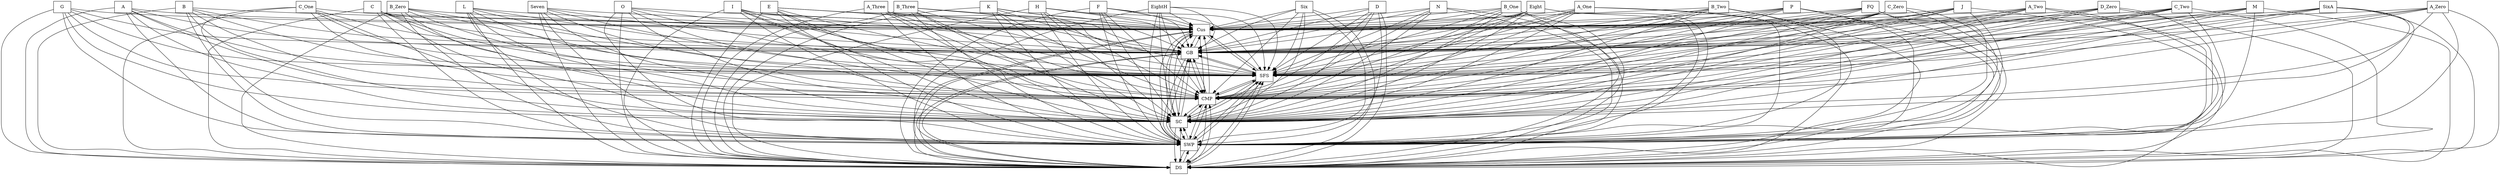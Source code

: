 digraph{
graph [rankdir=TB];
node [shape=box];
edge [arrowhead=normal];
0[label="D",]
1[label="E",]
2[label="F",]
3[label="B_One",]
4[label="G",]
5[label="A",]
6[label="Cus",]
7[label="B",]
8[label="GB",]
9[label="C_One",]
10[label="C",]
11[label="L",]
12[label="M",]
13[label="Seven",]
14[label="N",]
15[label="O",]
16[label="H",]
17[label="I",]
18[label="Eight",]
19[label="J",]
20[label="K",]
21[label="EightH",]
22[label="Six",]
23[label="B_Two",]
24[label="P",]
25[label="FQ",]
26[label="DS",]
27[label="SWP",]
28[label="A_Two",]
29[label="D_Zero",]
30[label="C_Two",]
31[label="SC",]
32[label="A_One",]
33[label="A_Three",]
34[label="B_Three",]
35[label="B_Zero",]
36[label="CMP",]
37[label="SFS",]
38[label="SixA",]
39[label="A_Zero",]
40[label="C_Zero",]
0->6[label="",]
0->8[label="",]
0->26[label="",]
0->27[label="",]
0->31[label="",]
0->36[label="",]
0->37[label="",]
1->6[label="",]
1->8[label="",]
1->26[label="",]
1->27[label="",]
1->31[label="",]
1->36[label="",]
1->37[label="",]
2->6[label="",]
2->8[label="",]
2->26[label="",]
2->27[label="",]
2->31[label="",]
2->36[label="",]
2->37[label="",]
3->6[label="",]
3->8[label="",]
3->26[label="",]
3->27[label="",]
3->31[label="",]
3->36[label="",]
3->37[label="",]
4->6[label="",]
4->8[label="",]
4->26[label="",]
4->27[label="",]
4->31[label="",]
4->36[label="",]
4->37[label="",]
5->6[label="",]
5->8[label="",]
5->26[label="",]
5->27[label="",]
5->31[label="",]
5->36[label="",]
5->37[label="",]
6->8[label="",]
6->26[label="",]
6->27[label="",]
6->31[label="",]
6->36[label="",]
6->37[label="",]
7->6[label="",]
7->8[label="",]
7->26[label="",]
7->27[label="",]
7->31[label="",]
7->36[label="",]
7->37[label="",]
8->6[label="",]
8->26[label="",]
8->27[label="",]
8->31[label="",]
8->36[label="",]
8->37[label="",]
9->6[label="",]
9->8[label="",]
9->26[label="",]
9->27[label="",]
9->31[label="",]
9->36[label="",]
9->37[label="",]
10->6[label="",]
10->8[label="",]
10->26[label="",]
10->27[label="",]
10->31[label="",]
10->36[label="",]
10->37[label="",]
11->6[label="",]
11->8[label="",]
11->26[label="",]
11->27[label="",]
11->31[label="",]
11->36[label="",]
11->37[label="",]
12->6[label="",]
12->8[label="",]
12->26[label="",]
12->27[label="",]
12->31[label="",]
12->36[label="",]
12->37[label="",]
13->6[label="",]
13->8[label="",]
13->26[label="",]
13->27[label="",]
13->31[label="",]
13->36[label="",]
13->37[label="",]
14->6[label="",]
14->8[label="",]
14->26[label="",]
14->27[label="",]
14->31[label="",]
14->36[label="",]
14->37[label="",]
15->6[label="",]
15->8[label="",]
15->26[label="",]
15->27[label="",]
15->31[label="",]
15->36[label="",]
15->37[label="",]
16->6[label="",]
16->8[label="",]
16->26[label="",]
16->27[label="",]
16->31[label="",]
16->36[label="",]
16->37[label="",]
17->6[label="",]
17->8[label="",]
17->26[label="",]
17->27[label="",]
17->31[label="",]
17->36[label="",]
17->37[label="",]
18->6[label="",]
18->8[label="",]
18->26[label="",]
18->27[label="",]
18->31[label="",]
18->36[label="",]
18->37[label="",]
19->6[label="",]
19->8[label="",]
19->26[label="",]
19->27[label="",]
19->31[label="",]
19->36[label="",]
19->37[label="",]
20->6[label="",]
20->8[label="",]
20->26[label="",]
20->27[label="",]
20->31[label="",]
20->36[label="",]
20->37[label="",]
21->6[label="",]
21->8[label="",]
21->26[label="",]
21->27[label="",]
21->31[label="",]
21->36[label="",]
21->37[label="",]
22->6[label="",]
22->8[label="",]
22->26[label="",]
22->27[label="",]
22->31[label="",]
22->36[label="",]
22->37[label="",]
23->6[label="",]
23->8[label="",]
23->26[label="",]
23->27[label="",]
23->31[label="",]
23->36[label="",]
23->37[label="",]
24->6[label="",]
24->8[label="",]
24->26[label="",]
24->27[label="",]
24->31[label="",]
24->36[label="",]
24->37[label="",]
25->6[label="",]
25->8[label="",]
25->26[label="",]
25->27[label="",]
25->31[label="",]
25->36[label="",]
25->37[label="",]
26->6[label="",]
26->8[label="",]
26->27[label="",]
26->31[label="",]
26->36[label="",]
26->37[label="",]
27->6[label="",]
27->8[label="",]
27->26[label="",]
27->31[label="",]
27->36[label="",]
27->37[label="",]
28->6[label="",]
28->8[label="",]
28->26[label="",]
28->27[label="",]
28->31[label="",]
28->36[label="",]
28->37[label="",]
29->6[label="",]
29->8[label="",]
29->26[label="",]
29->27[label="",]
29->31[label="",]
29->36[label="",]
29->37[label="",]
30->6[label="",]
30->8[label="",]
30->26[label="",]
30->27[label="",]
30->31[label="",]
30->36[label="",]
30->37[label="",]
31->6[label="",]
31->8[label="",]
31->26[label="",]
31->27[label="",]
31->36[label="",]
31->37[label="",]
32->6[label="",]
32->8[label="",]
32->26[label="",]
32->27[label="",]
32->31[label="",]
32->36[label="",]
32->37[label="",]
33->6[label="",]
33->8[label="",]
33->26[label="",]
33->27[label="",]
33->31[label="",]
33->36[label="",]
33->37[label="",]
34->6[label="",]
34->8[label="",]
34->26[label="",]
34->27[label="",]
34->31[label="",]
34->36[label="",]
34->37[label="",]
35->6[label="",]
35->8[label="",]
35->26[label="",]
35->27[label="",]
35->31[label="",]
35->36[label="",]
35->37[label="",]
36->6[label="",]
36->8[label="",]
36->26[label="",]
36->27[label="",]
36->31[label="",]
36->37[label="",]
37->6[label="",]
37->8[label="",]
37->26[label="",]
37->27[label="",]
37->31[label="",]
37->36[label="",]
38->6[label="",]
38->8[label="",]
38->26[label="",]
38->27[label="",]
38->31[label="",]
38->36[label="",]
38->37[label="",]
39->6[label="",]
39->8[label="",]
39->26[label="",]
39->27[label="",]
39->31[label="",]
39->36[label="",]
39->37[label="",]
40->6[label="",]
40->8[label="",]
40->26[label="",]
40->27[label="",]
40->31[label="",]
40->36[label="",]
40->37[label="",]
}
